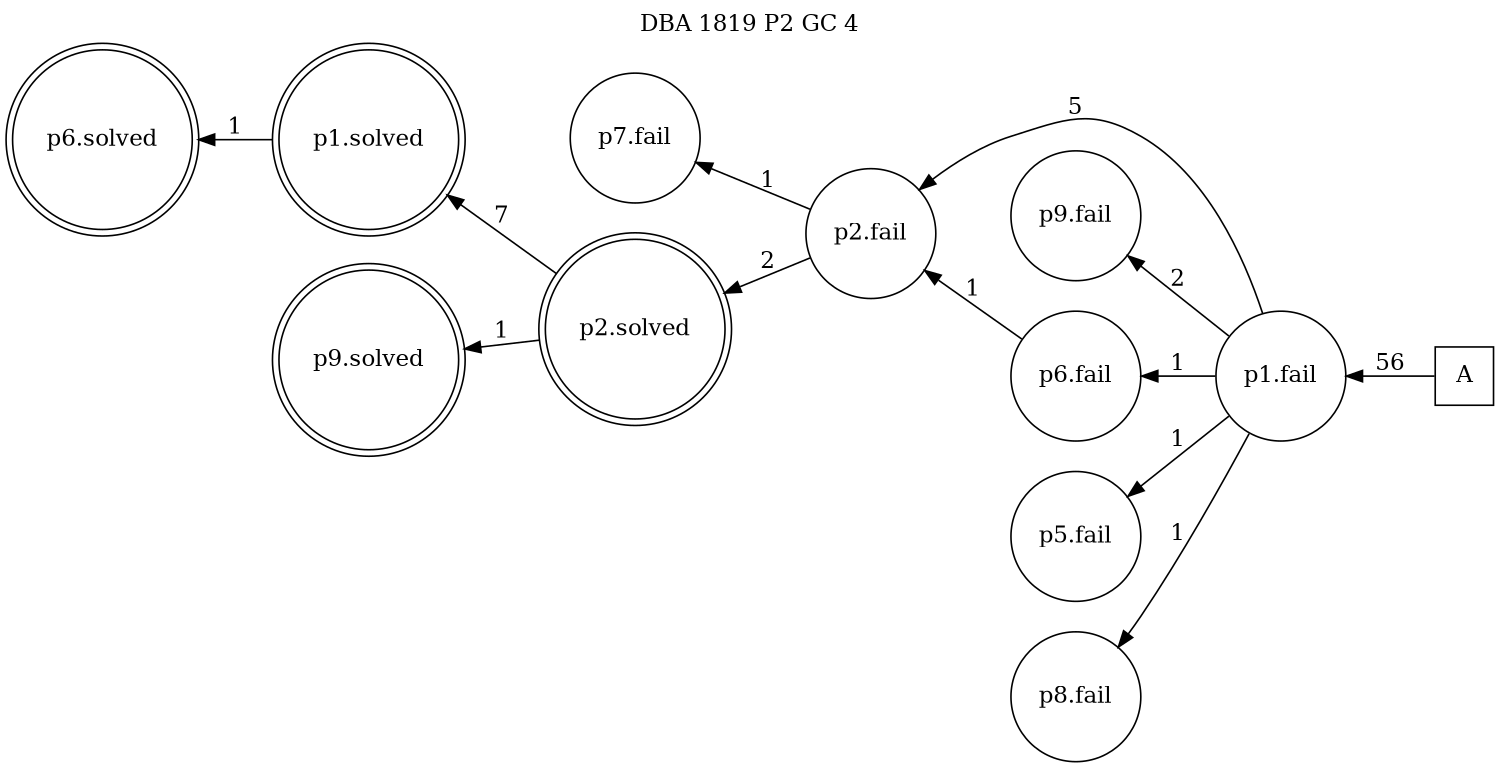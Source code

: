 digraph DBA_1819_P2_GC_4_GOOD {
labelloc="tl"
label= " DBA 1819 P2 GC 4 "
rankdir="RL";
graph [ size=" 10 , 10 !"]

"A" [shape="square" label="A"]
"p1.fail" [shape="circle" label="p1.fail"]
"p2.fail" [shape="circle" label="p2.fail"]
"p9.fail" [shape="circle" label="p9.fail"]
"p6.fail" [shape="circle" label="p6.fail"]
"p7.fail" [shape="circle" label="p7.fail"]
"p5.fail" [shape="circle" label="p5.fail"]
"p8.fail" [shape="circle" label="p8.fail"]
"p2.solved" [shape="doublecircle" label="p2.solved"]
"p1.solved" [shape="doublecircle" label="p1.solved"]
"p6.solved" [shape="doublecircle" label="p6.solved"]
"p9.solved" [shape="doublecircle" label="p9.solved"]
"A" -> "p1.fail" [ label=56]
"p1.fail" -> "p2.fail" [ label=5]
"p1.fail" -> "p9.fail" [ label=2]
"p1.fail" -> "p6.fail" [ label=1]
"p1.fail" -> "p5.fail" [ label=1]
"p1.fail" -> "p8.fail" [ label=1]
"p2.fail" -> "p7.fail" [ label=1]
"p2.fail" -> "p2.solved" [ label=2]
"p6.fail" -> "p2.fail" [ label=1]
"p2.solved" -> "p1.solved" [ label=7]
"p2.solved" -> "p9.solved" [ label=1]
"p1.solved" -> "p6.solved" [ label=1]
}
